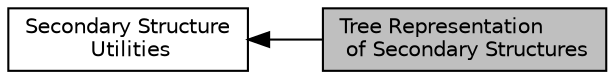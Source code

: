 digraph "Tree Representation of Secondary Structures"
{
  bgcolor="transparent";
  edge [fontname="Helvetica",fontsize="10",labelfontname="Helvetica",labelfontsize="10"];
  node [fontname="Helvetica",fontsize="10",shape=box];
  rankdir=LR;
  Node0 [label="Tree Representation\l of Secondary Structures",height=0.2,width=0.4,color="black", fillcolor="grey75", style="filled", fontcolor="black",tooltip=" "];
  Node1 [label="Secondary Structure\l Utilities",height=0.2,width=0.4,color="black",URL="$group__struct__utils.html",tooltip="Functions to create, parse, convert, manipulate, and compare secondary structure representations."];
  Node1->Node0 [shape=plaintext, dir="back", style="solid"];
}

